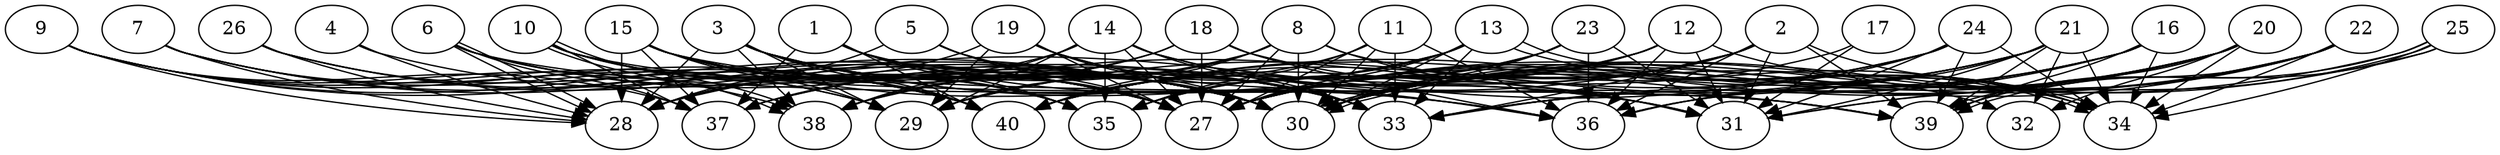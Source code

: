 // DAG automatically generated by daggen at Thu Oct  3 14:06:49 2019
// ./daggen --dot -n 40 --ccr 0.4 --fat 0.9 --regular 0.9 --density 0.9 --mindata 5242880 --maxdata 52428800 
digraph G {
  1 [size="83248640", alpha="0.01", expect_size="33299456"] 
  1 -> 27 [size ="33299456"]
  1 -> 30 [size ="33299456"]
  1 -> 31 [size ="33299456"]
  1 -> 35 [size ="33299456"]
  1 -> 37 [size ="33299456"]
  1 -> 40 [size ="33299456"]
  2 [size="26086400", alpha="0.02", expect_size="10434560"] 
  2 -> 27 [size ="10434560"]
  2 -> 30 [size ="10434560"]
  2 -> 31 [size ="10434560"]
  2 -> 33 [size ="10434560"]
  2 -> 34 [size ="10434560"]
  2 -> 36 [size ="10434560"]
  2 -> 37 [size ="10434560"]
  2 -> 39 [size ="10434560"]
  2 -> 40 [size ="10434560"]
  3 [size="27937280", alpha="0.06", expect_size="11174912"] 
  3 -> 27 [size ="11174912"]
  3 -> 28 [size ="11174912"]
  3 -> 29 [size ="11174912"]
  3 -> 30 [size ="11174912"]
  3 -> 31 [size ="11174912"]
  3 -> 33 [size ="11174912"]
  3 -> 35 [size ="11174912"]
  3 -> 36 [size ="11174912"]
  3 -> 38 [size ="11174912"]
  3 -> 40 [size ="11174912"]
  4 [size="41461760", alpha="0.02", expect_size="16584704"] 
  4 -> 28 [size ="16584704"]
  4 -> 30 [size ="16584704"]
  5 [size="122498560", alpha="0.04", expect_size="48999424"] 
  5 -> 27 [size ="48999424"]
  5 -> 28 [size ="48999424"]
  5 -> 30 [size ="48999424"]
  5 -> 33 [size ="48999424"]
  6 [size="47365120", alpha="0.05", expect_size="18946048"] 
  6 -> 28 [size ="18946048"]
  6 -> 28 [size ="18946048"]
  6 -> 30 [size ="18946048"]
  6 -> 33 [size ="18946048"]
  6 -> 37 [size ="18946048"]
  6 -> 39 [size ="18946048"]
  6 -> 40 [size ="18946048"]
  7 [size="66094080", alpha="0.00", expect_size="26437632"] 
  7 -> 27 [size ="26437632"]
  7 -> 28 [size ="26437632"]
  7 -> 29 [size ="26437632"]
  7 -> 30 [size ="26437632"]
  7 -> 40 [size ="26437632"]
  8 [size="29132800", alpha="0.12", expect_size="11653120"] 
  8 -> 27 [size ="11653120"]
  8 -> 28 [size ="11653120"]
  8 -> 29 [size ="11653120"]
  8 -> 30 [size ="11653120"]
  8 -> 31 [size ="11653120"]
  8 -> 34 [size ="11653120"]
  8 -> 40 [size ="11653120"]
  9 [size="102010880", alpha="0.16", expect_size="40804352"] 
  9 -> 27 [size ="40804352"]
  9 -> 28 [size ="40804352"]
  9 -> 29 [size ="40804352"]
  9 -> 30 [size ="40804352"]
  9 -> 37 [size ="40804352"]
  9 -> 38 [size ="40804352"]
  9 -> 40 [size ="40804352"]
  10 [size="38602240", alpha="0.03", expect_size="15440896"] 
  10 -> 27 [size ="15440896"]
  10 -> 30 [size ="15440896"]
  10 -> 35 [size ="15440896"]
  10 -> 37 [size ="15440896"]
  10 -> 38 [size ="15440896"]
  10 -> 38 [size ="15440896"]
  10 -> 39 [size ="15440896"]
  10 -> 40 [size ="15440896"]
  11 [size="128273920", alpha="0.10", expect_size="51309568"] 
  11 -> 27 [size ="51309568"]
  11 -> 30 [size ="51309568"]
  11 -> 33 [size ="51309568"]
  11 -> 35 [size ="51309568"]
  11 -> 36 [size ="51309568"]
  11 -> 40 [size ="51309568"]
  12 [size="14968320", alpha="0.11", expect_size="5987328"] 
  12 -> 27 [size ="5987328"]
  12 -> 29 [size ="5987328"]
  12 -> 30 [size ="5987328"]
  12 -> 31 [size ="5987328"]
  12 -> 34 [size ="5987328"]
  12 -> 35 [size ="5987328"]
  12 -> 36 [size ="5987328"]
  13 [size="26478080", alpha="0.12", expect_size="10591232"] 
  13 -> 27 [size ="10591232"]
  13 -> 30 [size ="10591232"]
  13 -> 33 [size ="10591232"]
  13 -> 34 [size ="10591232"]
  13 -> 34 [size ="10591232"]
  13 -> 35 [size ="10591232"]
  13 -> 37 [size ="10591232"]
  13 -> 38 [size ="10591232"]
  14 [size="62417920", alpha="0.09", expect_size="24967168"] 
  14 -> 27 [size ="24967168"]
  14 -> 28 [size ="24967168"]
  14 -> 29 [size ="24967168"]
  14 -> 31 [size ="24967168"]
  14 -> 33 [size ="24967168"]
  14 -> 35 [size ="24967168"]
  14 -> 38 [size ="24967168"]
  14 -> 39 [size ="24967168"]
  15 [size="71948800", alpha="0.09", expect_size="28779520"] 
  15 -> 27 [size ="28779520"]
  15 -> 28 [size ="28779520"]
  15 -> 29 [size ="28779520"]
  15 -> 30 [size ="28779520"]
  15 -> 33 [size ="28779520"]
  15 -> 35 [size ="28779520"]
  15 -> 36 [size ="28779520"]
  15 -> 37 [size ="28779520"]
  15 -> 39 [size ="28779520"]
  15 -> 40 [size ="28779520"]
  16 [size="95633920", alpha="0.10", expect_size="38253568"] 
  16 -> 27 [size ="38253568"]
  16 -> 30 [size ="38253568"]
  16 -> 33 [size ="38253568"]
  16 -> 34 [size ="38253568"]
  16 -> 39 [size ="38253568"]
  16 -> 40 [size ="38253568"]
  17 [size="125603840", alpha="0.18", expect_size="50241536"] 
  17 -> 27 [size ="50241536"]
  17 -> 31 [size ="50241536"]
  18 [size="126213120", alpha="0.14", expect_size="50485248"] 
  18 -> 27 [size ="50485248"]
  18 -> 32 [size ="50485248"]
  18 -> 36 [size ="50485248"]
  18 -> 37 [size ="50485248"]
  18 -> 38 [size ="50485248"]
  19 [size="77219840", alpha="0.20", expect_size="30887936"] 
  19 -> 27 [size ="30887936"]
  19 -> 28 [size ="30887936"]
  19 -> 29 [size ="30887936"]
  19 -> 30 [size ="30887936"]
  19 -> 33 [size ="30887936"]
  19 -> 36 [size ="30887936"]
  20 [size="50728960", alpha="0.15", expect_size="20291584"] 
  20 -> 27 [size ="20291584"]
  20 -> 30 [size ="20291584"]
  20 -> 32 [size ="20291584"]
  20 -> 33 [size ="20291584"]
  20 -> 34 [size ="20291584"]
  20 -> 36 [size ="20291584"]
  20 -> 39 [size ="20291584"]
  20 -> 40 [size ="20291584"]
  21 [size="71047680", alpha="0.02", expect_size="28419072"] 
  21 -> 27 [size ="28419072"]
  21 -> 29 [size ="28419072"]
  21 -> 30 [size ="28419072"]
  21 -> 31 [size ="28419072"]
  21 -> 32 [size ="28419072"]
  21 -> 34 [size ="28419072"]
  21 -> 36 [size ="28419072"]
  21 -> 38 [size ="28419072"]
  21 -> 39 [size ="28419072"]
  22 [size="127260160", alpha="0.12", expect_size="50904064"] 
  22 -> 27 [size ="50904064"]
  22 -> 30 [size ="50904064"]
  22 -> 31 [size ="50904064"]
  22 -> 33 [size ="50904064"]
  22 -> 34 [size ="50904064"]
  22 -> 36 [size ="50904064"]
  22 -> 39 [size ="50904064"]
  23 [size="74024960", alpha="0.04", expect_size="29609984"] 
  23 -> 27 [size ="29609984"]
  23 -> 30 [size ="29609984"]
  23 -> 31 [size ="29609984"]
  23 -> 35 [size ="29609984"]
  23 -> 36 [size ="29609984"]
  23 -> 40 [size ="29609984"]
  24 [size="27540480", alpha="0.00", expect_size="11016192"] 
  24 -> 28 [size ="11016192"]
  24 -> 30 [size ="11016192"]
  24 -> 31 [size ="11016192"]
  24 -> 33 [size ="11016192"]
  24 -> 34 [size ="11016192"]
  24 -> 39 [size ="11016192"]
  24 -> 40 [size ="11016192"]
  25 [size="80650240", alpha="0.16", expect_size="32260096"] 
  25 -> 30 [size ="32260096"]
  25 -> 30 [size ="32260096"]
  25 -> 31 [size ="32260096"]
  25 -> 34 [size ="32260096"]
  25 -> 39 [size ="32260096"]
  25 -> 39 [size ="32260096"]
  26 [size="18539520", alpha="0.17", expect_size="7415808"] 
  26 -> 27 [size ="7415808"]
  26 -> 28 [size ="7415808"]
  26 -> 30 [size ="7415808"]
  26 -> 40 [size ="7415808"]
  27 [size="76651520", alpha="0.07", expect_size="30660608"] 
  28 [size="65254400", alpha="0.19", expect_size="26101760"] 
  29 [size="27686400", alpha="0.07", expect_size="11074560"] 
  30 [size="26723840", alpha="0.19", expect_size="10689536"] 
  31 [size="115914240", alpha="0.11", expect_size="46365696"] 
  32 [size="129474560", alpha="0.03", expect_size="51789824"] 
  33 [size="80378880", alpha="0.17", expect_size="32151552"] 
  34 [size="101429760", alpha="0.20", expect_size="40571904"] 
  35 [size="103014400", alpha="0.12", expect_size="41205760"] 
  36 [size="76564480", alpha="0.19", expect_size="30625792"] 
  37 [size="56332800", alpha="0.05", expect_size="22533120"] 
  38 [size="95311360", alpha="0.10", expect_size="38124544"] 
  39 [size="91560960", alpha="0.05", expect_size="36624384"] 
  40 [size="16020480", alpha="0.07", expect_size="6408192"] 
}
